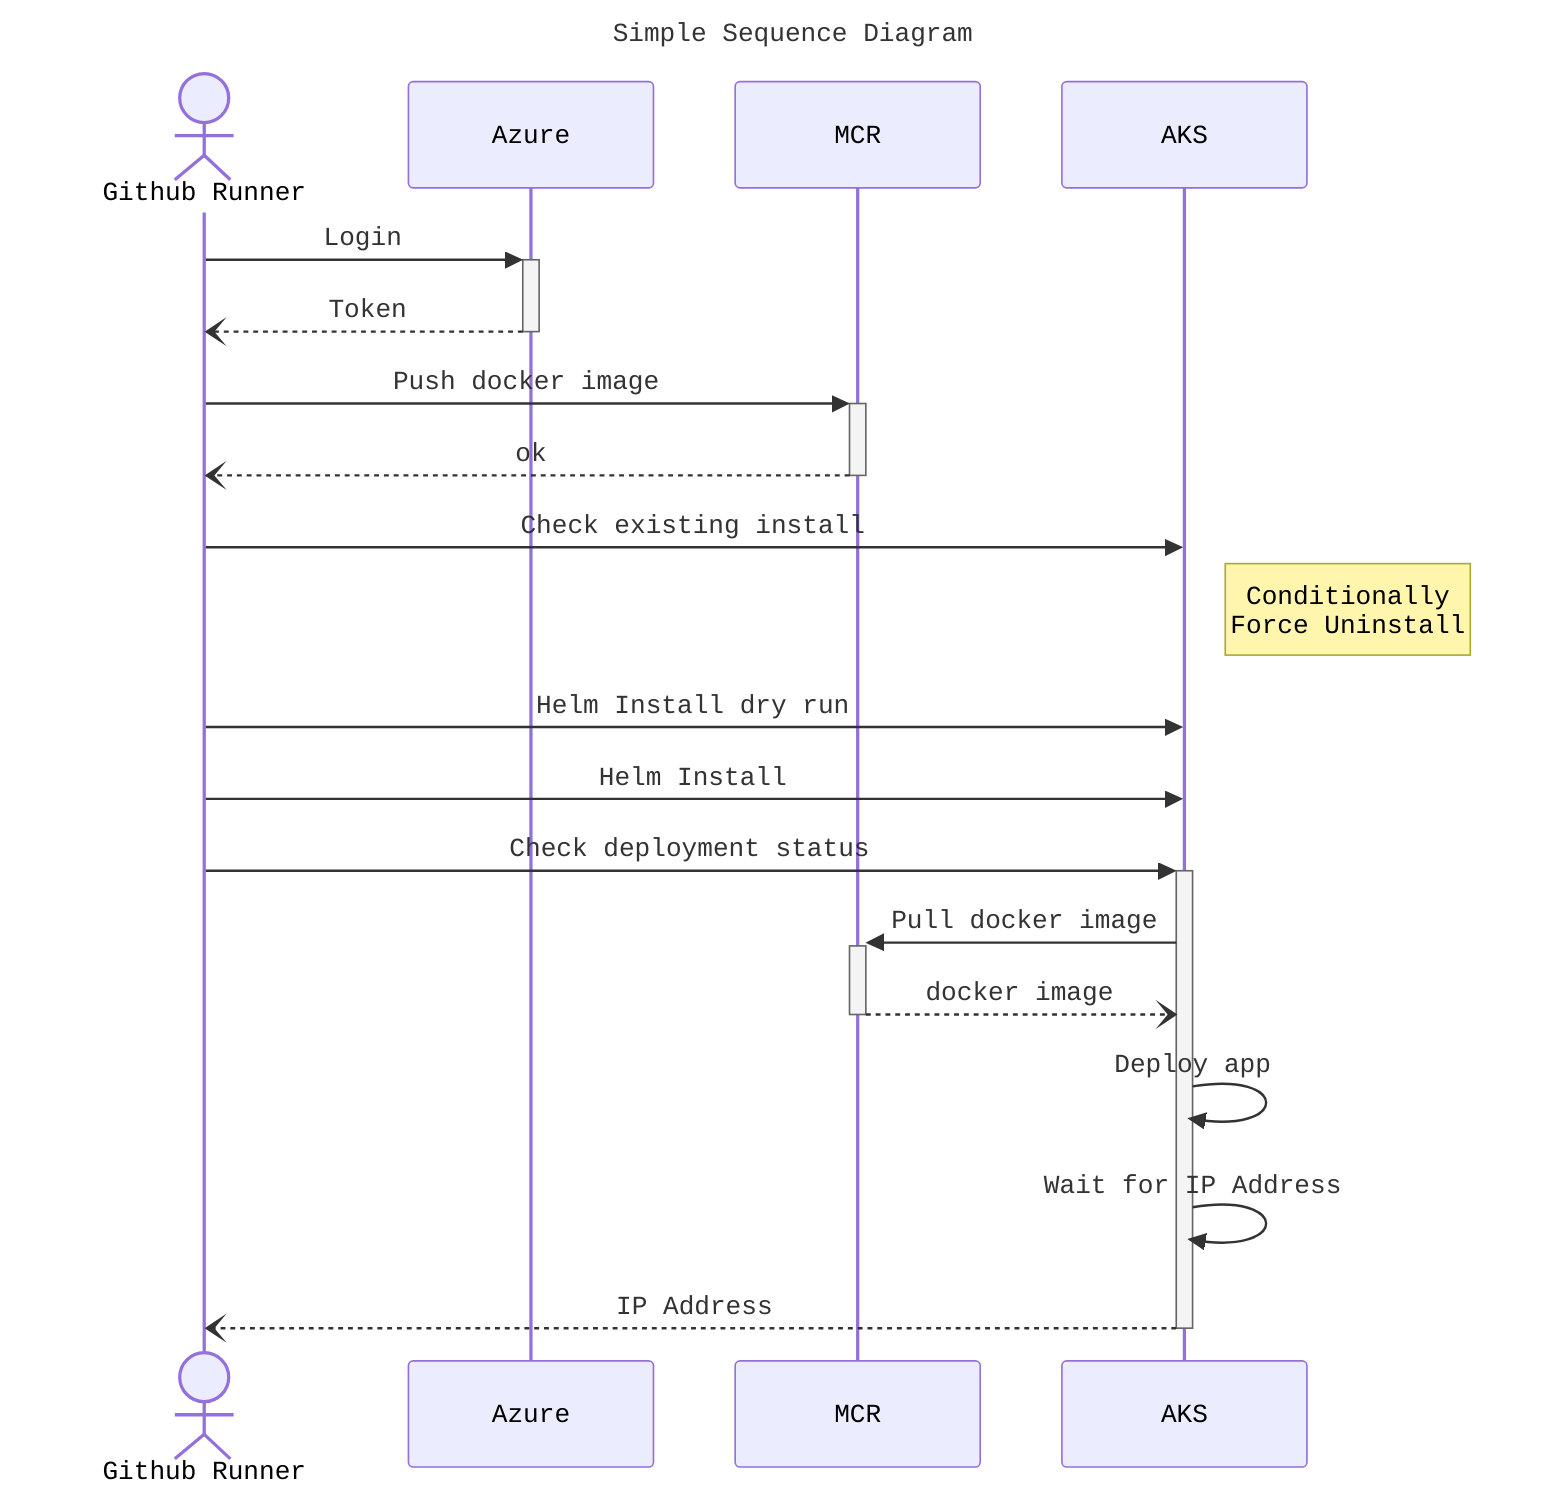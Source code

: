 ---
title: Simple Sequence Diagram
---
%%{init: {"theme": "light", "themeVariables": {"fontFamily": "Monospace"}}}%%
sequenceDiagram
  actor Github Runner
  participant Azure
  participant MCR
  participant AKS
  Github Runner->>+Azure:Login
  Azure--)-Github Runner:Token
  Github Runner->>+MCR:Push docker image
  MCR--)-Github Runner:ok
  Github Runner->>AKS:Check existing install
  Note right of AKS: Conditionally<br/>Force Uninstall
  Github Runner->>AKS:Helm Install dry run
  Github Runner->>AKS:Helm Install
  Github Runner->>+AKS:Check deployment status
  AKS->>+MCR:Pull docker image
  MCR--)-AKS:docker image
  AKS->>AKS:Deploy app
  AKS->>AKS:Wait for IP Address
  AKS--)-Github Runner:IP Address